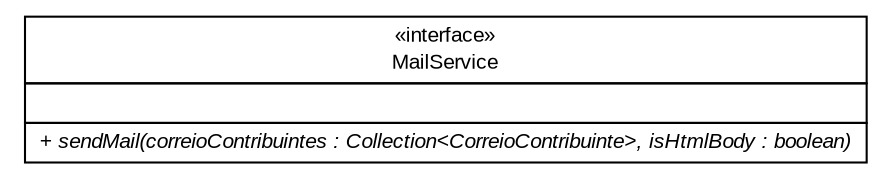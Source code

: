 #!/usr/local/bin/dot
#
# Class diagram 
# Generated by UMLGraph version R5_6 (http://www.umlgraph.org/)
#

digraph G {
	edge [fontname="arial",fontsize=10,labelfontname="arial",labelfontsize=10];
	node [fontname="arial",fontsize=10,shape=plaintext];
	nodesep=0.25;
	ranksep=0.5;
	// br.gov.to.sefaz.seg.business.mail.service.MailService
	c2519 [label=<<table title="br.gov.to.sefaz.seg.business.mail.service.MailService" border="0" cellborder="1" cellspacing="0" cellpadding="2" port="p" href="./MailService.html">
		<tr><td><table border="0" cellspacing="0" cellpadding="1">
<tr><td align="center" balign="center"> &#171;interface&#187; </td></tr>
<tr><td align="center" balign="center"> MailService </td></tr>
		</table></td></tr>
		<tr><td><table border="0" cellspacing="0" cellpadding="1">
<tr><td align="left" balign="left">  </td></tr>
		</table></td></tr>
		<tr><td><table border="0" cellspacing="0" cellpadding="1">
<tr><td align="left" balign="left"><font face="arial italic" point-size="10.0"> + sendMail(correioContribuintes : Collection&lt;CorreioContribuinte&gt;, isHtmlBody : boolean) </font></td></tr>
		</table></td></tr>
		</table>>, URL="./MailService.html", fontname="arial", fontcolor="black", fontsize=10.0];
}

